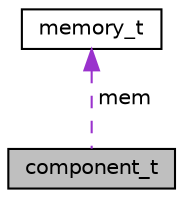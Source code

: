 digraph "component_t"
{
  edge [fontname="Helvetica",fontsize="10",labelfontname="Helvetica",labelfontsize="10"];
  node [fontname="Helvetica",fontsize="10",shape=record];
  Node1 [label="component_t",height=0.2,width=0.4,color="black", fillcolor="grey75", style="filled", fontcolor="black"];
  Node2 -> Node1 [dir="back",color="darkorchid3",fontsize="10",style="dashed",label=" mem" ,fontname="Helvetica"];
  Node2 [label="memory_t",height=0.2,width=0.4,color="black", fillcolor="white", style="filled",URL="$structmemory__t.html",tooltip="Structure for memory, Holds a pointer to the memory, its size and if it is writable. "];
}
